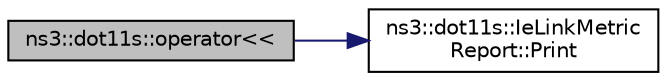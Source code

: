 digraph "ns3::dot11s::operator&lt;&lt;"
{
  edge [fontname="Helvetica",fontsize="10",labelfontname="Helvetica",labelfontsize="10"];
  node [fontname="Helvetica",fontsize="10",shape=record];
  rankdir="LR";
  Node1 [label="ns3::dot11s::operator\<\<",height=0.2,width=0.4,color="black", fillcolor="grey75", style="filled", fontcolor="black"];
  Node1 -> Node2 [color="midnightblue",fontsize="10",style="solid"];
  Node2 [label="ns3::dot11s::IeLinkMetric\lReport::Print",height=0.2,width=0.4,color="black", fillcolor="white", style="filled",URL="$d8/d8f/classns3_1_1dot11s_1_1IeLinkMetricReport.html#afb4615f774e9123926b85fdd448047b9"];
}
